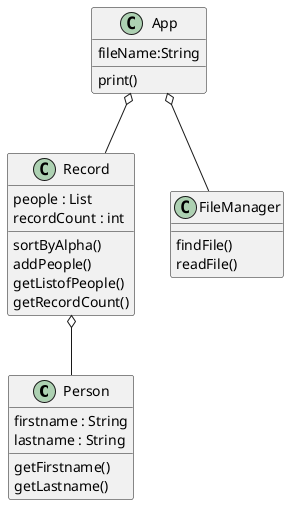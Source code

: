 @startuml
class Person{
firstname : String
lastname : String
getFirstname()
getLastname()
}

class Record{
people : List
recordCount : int
sortByAlpha()
addPeople()
getListofPeople()
getRecordCount()
}

class App{
fileName:String
print()
}

class FileManager{
findFile()
readFile()
}

App o-- Record
Record o-- Person
App o-- FileManager
@enduml
